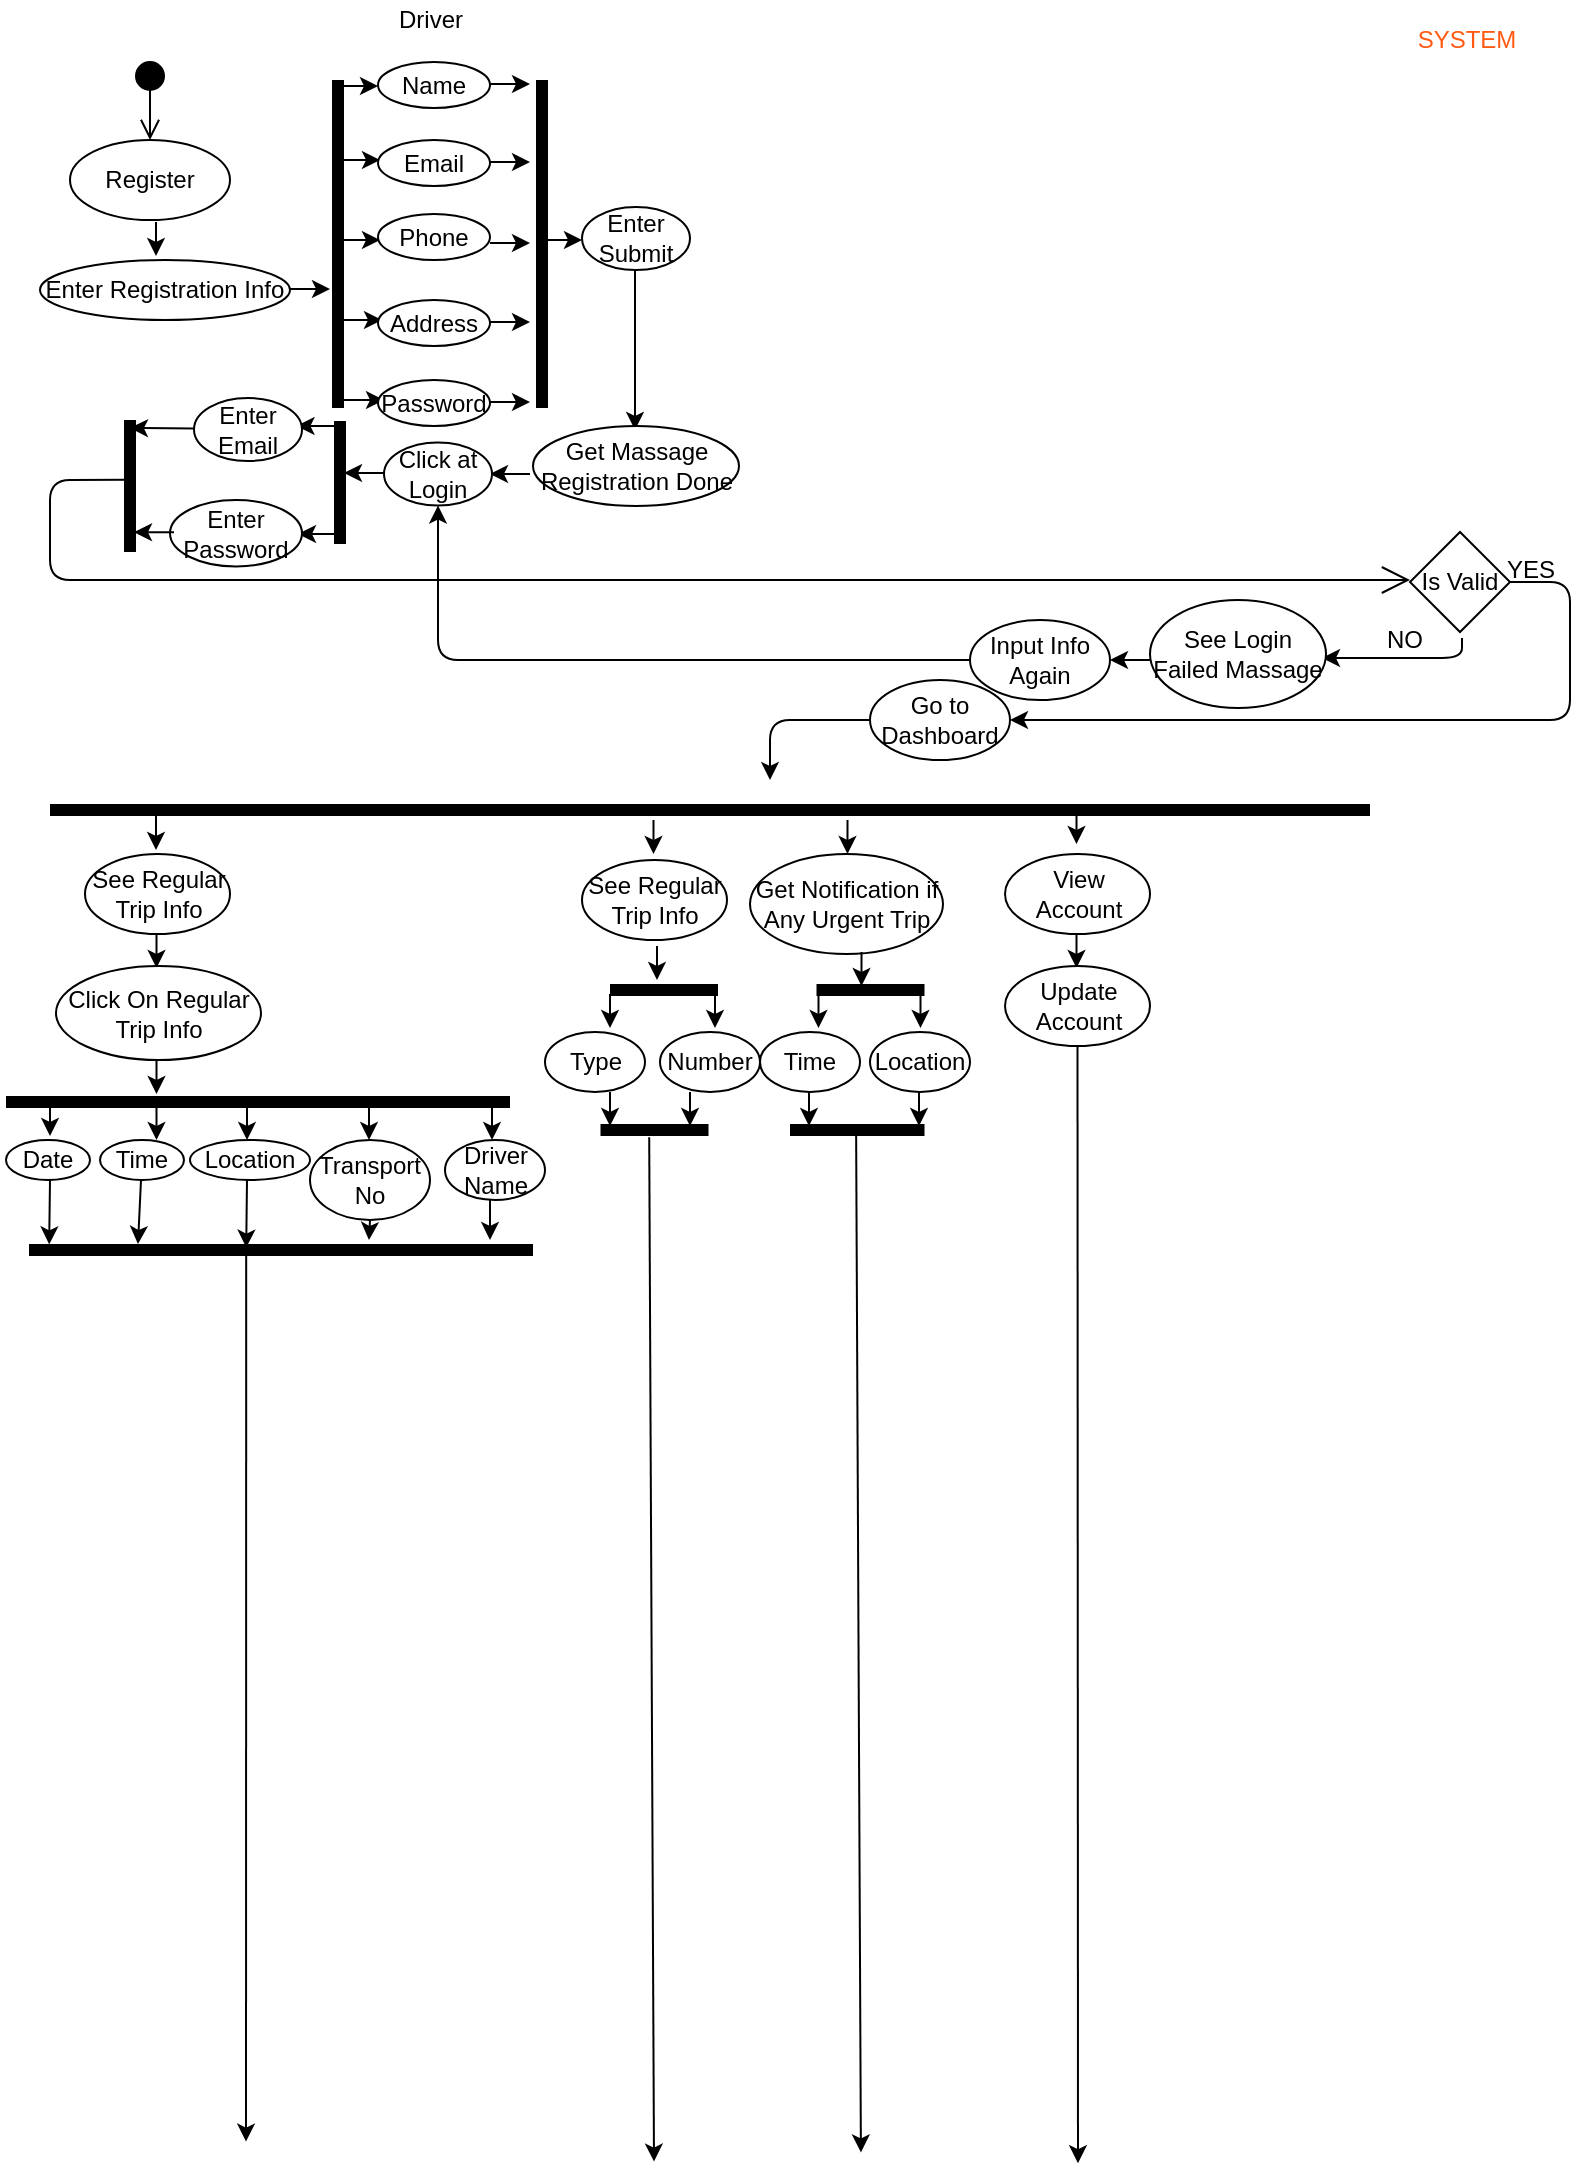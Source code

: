 <mxfile version="14.9.6" type="github">
  <diagram id="NBqRJTqcQL_MeElaurz1" name="Page-1">
    <mxGraphModel dx="1038" dy="579" grid="1" gridSize="10" guides="1" tooltips="1" connect="1" arrows="1" fold="1" page="1" pageScale="1" pageWidth="827" pageHeight="1169" math="0" shadow="0">
      <root>
        <mxCell id="0" />
        <mxCell id="1" parent="0" />
        <mxCell id="kdDCr_MIz2S15lqG9rGP-2" value="" style="html=1;verticalAlign=bottom;startArrow=circle;startFill=1;endArrow=open;startSize=6;endSize=8;" edge="1" parent="1">
          <mxGeometry x="35" y="10" width="80" as="geometry">
            <mxPoint x="90" y="30" as="sourcePoint" />
            <mxPoint x="90" y="70" as="targetPoint" />
          </mxGeometry>
        </mxCell>
        <mxCell id="kdDCr_MIz2S15lqG9rGP-3" value="Register" style="ellipse;whiteSpace=wrap;html=1;" vertex="1" parent="1">
          <mxGeometry x="50" y="70" width="80" height="40" as="geometry" />
        </mxCell>
        <mxCell id="kdDCr_MIz2S15lqG9rGP-4" value="" style="endArrow=classic;html=1;" edge="1" parent="1">
          <mxGeometry x="35" y="10" width="50" height="50" as="geometry">
            <mxPoint x="93" y="111" as="sourcePoint" />
            <mxPoint x="93" y="128" as="targetPoint" />
          </mxGeometry>
        </mxCell>
        <mxCell id="kdDCr_MIz2S15lqG9rGP-5" value="Enter Registration Info" style="ellipse;whiteSpace=wrap;html=1;" vertex="1" parent="1">
          <mxGeometry x="35" y="130" width="125" height="30" as="geometry" />
        </mxCell>
        <mxCell id="kdDCr_MIz2S15lqG9rGP-6" value="" style="shape=line;html=1;strokeWidth=6;rotation=-90;" vertex="1" parent="1">
          <mxGeometry x="102" y="117" width="164" height="10" as="geometry" />
        </mxCell>
        <mxCell id="kdDCr_MIz2S15lqG9rGP-7" value="" style="endArrow=classic;html=1;" edge="1" parent="1">
          <mxGeometry x="35" y="10" width="50" height="50" as="geometry">
            <mxPoint x="160" y="144.5" as="sourcePoint" />
            <mxPoint x="180" y="144.5" as="targetPoint" />
          </mxGeometry>
        </mxCell>
        <mxCell id="kdDCr_MIz2S15lqG9rGP-8" value="" style="endArrow=classic;html=1;" edge="1" parent="1">
          <mxGeometry x="35" y="10" width="50" height="50" as="geometry">
            <mxPoint x="184" y="43" as="sourcePoint" />
            <mxPoint x="204" y="43" as="targetPoint" />
          </mxGeometry>
        </mxCell>
        <mxCell id="kdDCr_MIz2S15lqG9rGP-9" value="" style="endArrow=classic;html=1;" edge="1" parent="1">
          <mxGeometry x="35" y="10" width="50" height="50" as="geometry">
            <mxPoint x="185" y="80" as="sourcePoint" />
            <mxPoint x="205" y="80" as="targetPoint" />
          </mxGeometry>
        </mxCell>
        <mxCell id="kdDCr_MIz2S15lqG9rGP-10" value="" style="endArrow=classic;html=1;" edge="1" parent="1">
          <mxGeometry x="35" y="10" width="50" height="50" as="geometry">
            <mxPoint x="185" y="120" as="sourcePoint" />
            <mxPoint x="205" y="120" as="targetPoint" />
          </mxGeometry>
        </mxCell>
        <mxCell id="kdDCr_MIz2S15lqG9rGP-11" value="" style="endArrow=classic;html=1;" edge="1" parent="1">
          <mxGeometry x="35" y="10" width="50" height="50" as="geometry">
            <mxPoint x="186" y="160" as="sourcePoint" />
            <mxPoint x="206" y="160" as="targetPoint" />
          </mxGeometry>
        </mxCell>
        <mxCell id="kdDCr_MIz2S15lqG9rGP-12" value="" style="endArrow=classic;html=1;" edge="1" parent="1">
          <mxGeometry x="35" y="10" width="50" height="50" as="geometry">
            <mxPoint x="187" y="200" as="sourcePoint" />
            <mxPoint x="207" y="200" as="targetPoint" />
          </mxGeometry>
        </mxCell>
        <mxCell id="kdDCr_MIz2S15lqG9rGP-13" value="Name" style="ellipse;whiteSpace=wrap;html=1;" vertex="1" parent="1">
          <mxGeometry x="204" y="31" width="56" height="23" as="geometry" />
        </mxCell>
        <mxCell id="kdDCr_MIz2S15lqG9rGP-14" value="Email" style="ellipse;whiteSpace=wrap;html=1;" vertex="1" parent="1">
          <mxGeometry x="204" y="70" width="56" height="23" as="geometry" />
        </mxCell>
        <mxCell id="kdDCr_MIz2S15lqG9rGP-15" value="Phone" style="ellipse;whiteSpace=wrap;html=1;" vertex="1" parent="1">
          <mxGeometry x="204" y="107" width="56" height="23" as="geometry" />
        </mxCell>
        <mxCell id="kdDCr_MIz2S15lqG9rGP-16" value="Address" style="ellipse;whiteSpace=wrap;html=1;" vertex="1" parent="1">
          <mxGeometry x="204" y="150" width="56" height="23" as="geometry" />
        </mxCell>
        <mxCell id="kdDCr_MIz2S15lqG9rGP-17" value="Password" style="ellipse;whiteSpace=wrap;html=1;" vertex="1" parent="1">
          <mxGeometry x="204" y="190" width="56" height="23" as="geometry" />
        </mxCell>
        <mxCell id="kdDCr_MIz2S15lqG9rGP-18" value="" style="endArrow=classic;html=1;" edge="1" parent="1">
          <mxGeometry x="35" y="10" width="50" height="50" as="geometry">
            <mxPoint x="260" y="42" as="sourcePoint" />
            <mxPoint x="280" y="42" as="targetPoint" />
          </mxGeometry>
        </mxCell>
        <mxCell id="kdDCr_MIz2S15lqG9rGP-19" value="" style="endArrow=classic;html=1;" edge="1" parent="1">
          <mxGeometry x="35" y="10" width="50" height="50" as="geometry">
            <mxPoint x="260" y="81" as="sourcePoint" />
            <mxPoint x="280" y="81" as="targetPoint" />
          </mxGeometry>
        </mxCell>
        <mxCell id="kdDCr_MIz2S15lqG9rGP-20" value="" style="endArrow=classic;html=1;" edge="1" parent="1">
          <mxGeometry x="35" y="10" width="50" height="50" as="geometry">
            <mxPoint x="260" y="121.5" as="sourcePoint" />
            <mxPoint x="280" y="121.5" as="targetPoint" />
          </mxGeometry>
        </mxCell>
        <mxCell id="kdDCr_MIz2S15lqG9rGP-21" value="" style="endArrow=classic;html=1;" edge="1" parent="1">
          <mxGeometry x="35" y="10" width="50" height="50" as="geometry">
            <mxPoint x="260" y="161" as="sourcePoint" />
            <mxPoint x="280" y="161" as="targetPoint" />
          </mxGeometry>
        </mxCell>
        <mxCell id="kdDCr_MIz2S15lqG9rGP-22" value="" style="endArrow=classic;html=1;" edge="1" parent="1">
          <mxGeometry x="35" y="10" width="50" height="50" as="geometry">
            <mxPoint x="260" y="201" as="sourcePoint" />
            <mxPoint x="280" y="201" as="targetPoint" />
          </mxGeometry>
        </mxCell>
        <mxCell id="kdDCr_MIz2S15lqG9rGP-23" value="" style="shape=line;html=1;strokeWidth=6;rotation=-90;" vertex="1" parent="1">
          <mxGeometry x="204" y="117" width="164" height="10" as="geometry" />
        </mxCell>
        <mxCell id="kdDCr_MIz2S15lqG9rGP-24" value="" style="endArrow=classic;html=1;" edge="1" parent="1">
          <mxGeometry x="35" y="10" width="50" height="50" as="geometry">
            <mxPoint x="286" y="120" as="sourcePoint" />
            <mxPoint x="306" y="120" as="targetPoint" />
          </mxGeometry>
        </mxCell>
        <mxCell id="kdDCr_MIz2S15lqG9rGP-25" value="Enter Submit" style="ellipse;whiteSpace=wrap;html=1;" vertex="1" parent="1">
          <mxGeometry x="306" y="103.5" width="54" height="31.5" as="geometry" />
        </mxCell>
        <mxCell id="kdDCr_MIz2S15lqG9rGP-26" value="" style="endArrow=classic;html=1;" edge="1" parent="1">
          <mxGeometry x="35" y="10" width="50" height="50" as="geometry">
            <mxPoint x="332.5" y="135" as="sourcePoint" />
            <mxPoint x="332.5" y="215" as="targetPoint" />
          </mxGeometry>
        </mxCell>
        <mxCell id="kdDCr_MIz2S15lqG9rGP-27" value="Get Massage Registration Done" style="ellipse;whiteSpace=wrap;html=1;" vertex="1" parent="1">
          <mxGeometry x="281.5" y="213" width="103" height="40" as="geometry" />
        </mxCell>
        <mxCell id="kdDCr_MIz2S15lqG9rGP-28" value="" style="endArrow=classic;html=1;" edge="1" parent="1">
          <mxGeometry x="35" y="10" width="50" height="50" as="geometry">
            <mxPoint x="280" y="237" as="sourcePoint" />
            <mxPoint x="260" y="237" as="targetPoint" />
          </mxGeometry>
        </mxCell>
        <mxCell id="kdDCr_MIz2S15lqG9rGP-29" value="Click at Login" style="ellipse;whiteSpace=wrap;html=1;" vertex="1" parent="1">
          <mxGeometry x="207" y="221.25" width="54" height="31.5" as="geometry" />
        </mxCell>
        <mxCell id="kdDCr_MIz2S15lqG9rGP-30" value="" style="endArrow=classic;html=1;" edge="1" parent="1">
          <mxGeometry x="35" y="10" width="50" height="50" as="geometry">
            <mxPoint x="207" y="236.5" as="sourcePoint" />
            <mxPoint x="187" y="236.5" as="targetPoint" />
          </mxGeometry>
        </mxCell>
        <mxCell id="kdDCr_MIz2S15lqG9rGP-31" value="" style="shape=line;html=1;strokeWidth=6;rotation=-90;" vertex="1" parent="1">
          <mxGeometry x="154.25" y="236.25" width="61.5" height="10" as="geometry" />
        </mxCell>
        <mxCell id="kdDCr_MIz2S15lqG9rGP-32" value="" style="endArrow=classic;html=1;" edge="1" parent="1">
          <mxGeometry x="35" y="10" width="50" height="50" as="geometry">
            <mxPoint x="183.25" y="213" as="sourcePoint" />
            <mxPoint x="163.25" y="213" as="targetPoint" />
          </mxGeometry>
        </mxCell>
        <mxCell id="kdDCr_MIz2S15lqG9rGP-33" value="" style="endArrow=classic;html=1;" edge="1" parent="1">
          <mxGeometry x="35" y="10" width="50" height="50" as="geometry">
            <mxPoint x="184" y="267" as="sourcePoint" />
            <mxPoint x="164" y="267" as="targetPoint" />
          </mxGeometry>
        </mxCell>
        <mxCell id="kdDCr_MIz2S15lqG9rGP-34" value="Enter Email" style="ellipse;whiteSpace=wrap;html=1;" vertex="1" parent="1">
          <mxGeometry x="112" y="199" width="54" height="31.5" as="geometry" />
        </mxCell>
        <mxCell id="kdDCr_MIz2S15lqG9rGP-35" value="Enter Password" style="ellipse;whiteSpace=wrap;html=1;" vertex="1" parent="1">
          <mxGeometry x="100" y="250" width="66" height="33.25" as="geometry" />
        </mxCell>
        <mxCell id="kdDCr_MIz2S15lqG9rGP-36" value="" style="shape=line;html=1;strokeWidth=6;rotation=-90;" vertex="1" parent="1">
          <mxGeometry x="47" y="238" width="66" height="10" as="geometry" />
        </mxCell>
        <mxCell id="kdDCr_MIz2S15lqG9rGP-37" value="" style="endArrow=classic;html=1;" edge="1" parent="1">
          <mxGeometry x="35" y="10" width="50" height="50" as="geometry">
            <mxPoint x="112" y="214.25" as="sourcePoint" />
            <mxPoint x="80" y="214" as="targetPoint" />
          </mxGeometry>
        </mxCell>
        <mxCell id="kdDCr_MIz2S15lqG9rGP-38" value="" style="endArrow=classic;html=1;" edge="1" parent="1">
          <mxGeometry x="35" y="10" width="50" height="50" as="geometry">
            <mxPoint x="102" y="266.13" as="sourcePoint" />
            <mxPoint x="82" y="266.13" as="targetPoint" />
          </mxGeometry>
        </mxCell>
        <mxCell id="kdDCr_MIz2S15lqG9rGP-39" value="" style="endArrow=open;endFill=1;endSize=12;html=1;exitX=0.548;exitY=0.3;exitDx=0;exitDy=0;exitPerimeter=0;" edge="1" parent="1" source="kdDCr_MIz2S15lqG9rGP-36">
          <mxGeometry x="35" y="10" width="160" as="geometry">
            <mxPoint x="330" y="170" as="sourcePoint" />
            <mxPoint x="720" y="290" as="targetPoint" />
            <Array as="points">
              <mxPoint x="40" y="240" />
              <mxPoint x="40" y="290" />
            </Array>
          </mxGeometry>
        </mxCell>
        <mxCell id="kdDCr_MIz2S15lqG9rGP-40" value="&lt;font color=&quot;#ff5b14&quot;&gt;SYSTEM&lt;/font&gt;" style="text;html=1;align=center;verticalAlign=middle;resizable=0;points=[];autosize=1;strokeColor=none;" vertex="1" parent="1">
          <mxGeometry x="713" y="10" width="70" height="20" as="geometry" />
        </mxCell>
        <mxCell id="kdDCr_MIz2S15lqG9rGP-41" value="Is Valid" style="rhombus;whiteSpace=wrap;html=1;strokeColor=#000000;" vertex="1" parent="1">
          <mxGeometry x="720" y="266" width="50" height="50" as="geometry" />
        </mxCell>
        <mxCell id="kdDCr_MIz2S15lqG9rGP-42" value="" style="endArrow=classic;html=1;" edge="1" parent="1">
          <mxGeometry x="35" y="10" width="50" height="50" as="geometry">
            <mxPoint x="746" y="319" as="sourcePoint" />
            <mxPoint x="676" y="329" as="targetPoint" />
            <Array as="points">
              <mxPoint x="746" y="329" />
            </Array>
          </mxGeometry>
        </mxCell>
        <mxCell id="kdDCr_MIz2S15lqG9rGP-43" value="NO" style="text;html=1;align=center;verticalAlign=middle;resizable=0;points=[];autosize=1;strokeColor=none;" vertex="1" parent="1">
          <mxGeometry x="702" y="310" width="30" height="20" as="geometry" />
        </mxCell>
        <mxCell id="kdDCr_MIz2S15lqG9rGP-44" value="See Login Failed Massage" style="ellipse;whiteSpace=wrap;html=1;" vertex="1" parent="1">
          <mxGeometry x="590" y="300" width="88" height="54" as="geometry" />
        </mxCell>
        <mxCell id="kdDCr_MIz2S15lqG9rGP-45" value="" style="endArrow=classic;html=1;" edge="1" parent="1">
          <mxGeometry x="35" y="10" width="50" height="50" as="geometry">
            <mxPoint x="590" y="330" as="sourcePoint" />
            <mxPoint x="570" y="330" as="targetPoint" />
          </mxGeometry>
        </mxCell>
        <mxCell id="kdDCr_MIz2S15lqG9rGP-46" value="Input Info Again" style="ellipse;whiteSpace=wrap;html=1;" vertex="1" parent="1">
          <mxGeometry x="500" y="310" width="70" height="40" as="geometry" />
        </mxCell>
        <mxCell id="kdDCr_MIz2S15lqG9rGP-47" value="" style="endArrow=classic;html=1;exitX=0;exitY=0.5;exitDx=0;exitDy=0;entryX=0.5;entryY=1;entryDx=0;entryDy=0;" edge="1" parent="1" source="kdDCr_MIz2S15lqG9rGP-46" target="kdDCr_MIz2S15lqG9rGP-29">
          <mxGeometry x="35" y="10" width="50" height="50" as="geometry">
            <mxPoint x="390" y="190" as="sourcePoint" />
            <mxPoint x="440" y="140" as="targetPoint" />
            <Array as="points">
              <mxPoint x="234" y="330" />
            </Array>
          </mxGeometry>
        </mxCell>
        <mxCell id="kdDCr_MIz2S15lqG9rGP-48" value="" style="endArrow=classic;html=1;exitX=1;exitY=0.5;exitDx=0;exitDy=0;" edge="1" parent="1" source="kdDCr_MIz2S15lqG9rGP-41">
          <mxGeometry x="35" y="10" width="50" height="50" as="geometry">
            <mxPoint x="390" y="290" as="sourcePoint" />
            <mxPoint x="520" y="360" as="targetPoint" />
            <Array as="points">
              <mxPoint x="800" y="291" />
              <mxPoint x="800" y="360" />
            </Array>
          </mxGeometry>
        </mxCell>
        <mxCell id="kdDCr_MIz2S15lqG9rGP-49" value="YES" style="text;html=1;align=center;verticalAlign=middle;resizable=0;points=[];autosize=1;strokeColor=none;" vertex="1" parent="1">
          <mxGeometry x="760" y="275" width="40" height="20" as="geometry" />
        </mxCell>
        <mxCell id="kdDCr_MIz2S15lqG9rGP-50" value="Go to Dashboard" style="ellipse;whiteSpace=wrap;html=1;" vertex="1" parent="1">
          <mxGeometry x="450" y="340" width="70" height="40" as="geometry" />
        </mxCell>
        <mxCell id="kdDCr_MIz2S15lqG9rGP-51" value="Driver" style="text;html=1;align=center;verticalAlign=middle;resizable=0;points=[];autosize=1;strokeColor=none;" vertex="1" parent="1">
          <mxGeometry x="205" width="50" height="20" as="geometry" />
        </mxCell>
        <mxCell id="kdDCr_MIz2S15lqG9rGP-52" value="" style="endArrow=classic;html=1;exitX=0;exitY=0.5;exitDx=0;exitDy=0;" edge="1" parent="1" source="kdDCr_MIz2S15lqG9rGP-50">
          <mxGeometry width="50" height="50" relative="1" as="geometry">
            <mxPoint x="390" y="520" as="sourcePoint" />
            <mxPoint x="400" y="390" as="targetPoint" />
            <Array as="points">
              <mxPoint x="400" y="360" />
            </Array>
          </mxGeometry>
        </mxCell>
        <mxCell id="kdDCr_MIz2S15lqG9rGP-53" value="" style="shape=line;html=1;strokeWidth=6;rotation=0;" vertex="1" parent="1">
          <mxGeometry x="40" y="400" width="660" height="10" as="geometry" />
        </mxCell>
        <mxCell id="kdDCr_MIz2S15lqG9rGP-55" value="" style="endArrow=classic;html=1;" edge="1" parent="1">
          <mxGeometry x="35" y="307" width="50" height="50" as="geometry">
            <mxPoint x="93" y="408" as="sourcePoint" />
            <mxPoint x="93" y="425" as="targetPoint" />
          </mxGeometry>
        </mxCell>
        <mxCell id="kdDCr_MIz2S15lqG9rGP-56" value="" style="endArrow=classic;html=1;" edge="1" parent="1">
          <mxGeometry x="283.75" y="309" width="50" height="50" as="geometry">
            <mxPoint x="341.75" y="410" as="sourcePoint" />
            <mxPoint x="341.75" y="427" as="targetPoint" />
          </mxGeometry>
        </mxCell>
        <mxCell id="kdDCr_MIz2S15lqG9rGP-57" value="" style="endArrow=classic;html=1;" edge="1" parent="1">
          <mxGeometry x="380.75" y="309" width="50" height="50" as="geometry">
            <mxPoint x="438.75" y="410" as="sourcePoint" />
            <mxPoint x="438.75" y="427" as="targetPoint" />
          </mxGeometry>
        </mxCell>
        <mxCell id="kdDCr_MIz2S15lqG9rGP-58" value="" style="endArrow=classic;html=1;" edge="1" parent="1">
          <mxGeometry x="495.25" y="304" width="50" height="50" as="geometry">
            <mxPoint x="553.25" y="405" as="sourcePoint" />
            <mxPoint x="553.25" y="422" as="targetPoint" />
          </mxGeometry>
        </mxCell>
        <mxCell id="kdDCr_MIz2S15lqG9rGP-59" value="See Regular Trip Info" style="ellipse;whiteSpace=wrap;html=1;" vertex="1" parent="1">
          <mxGeometry x="57.5" y="427" width="72.5" height="40" as="geometry" />
        </mxCell>
        <mxCell id="kdDCr_MIz2S15lqG9rGP-60" value="See Regular Trip Info" style="ellipse;whiteSpace=wrap;html=1;" vertex="1" parent="1">
          <mxGeometry x="306" y="430" width="72.5" height="40" as="geometry" />
        </mxCell>
        <mxCell id="kdDCr_MIz2S15lqG9rGP-61" value="Get Notification if Any Urgent Trip" style="ellipse;whiteSpace=wrap;html=1;" vertex="1" parent="1">
          <mxGeometry x="390" y="427" width="96.5" height="50" as="geometry" />
        </mxCell>
        <mxCell id="kdDCr_MIz2S15lqG9rGP-62" value="View Account" style="ellipse;whiteSpace=wrap;html=1;" vertex="1" parent="1">
          <mxGeometry x="517.5" y="427" width="72.5" height="40" as="geometry" />
        </mxCell>
        <mxCell id="kdDCr_MIz2S15lqG9rGP-63" value="" style="endArrow=classic;html=1;" edge="1" parent="1">
          <mxGeometry x="35.25" y="366" width="50" height="50" as="geometry">
            <mxPoint x="93.25" y="467" as="sourcePoint" />
            <mxPoint x="93.25" y="484" as="targetPoint" />
          </mxGeometry>
        </mxCell>
        <mxCell id="kdDCr_MIz2S15lqG9rGP-64" value="Click On Regular Trip Info" style="ellipse;whiteSpace=wrap;html=1;" vertex="1" parent="1">
          <mxGeometry x="43" y="483" width="102.5" height="47" as="geometry" />
        </mxCell>
        <mxCell id="kdDCr_MIz2S15lqG9rGP-65" value="" style="shape=line;html=1;strokeWidth=6;rotation=0;" vertex="1" parent="1">
          <mxGeometry x="18" y="546" width="252" height="10" as="geometry" />
        </mxCell>
        <mxCell id="kdDCr_MIz2S15lqG9rGP-66" value="" style="endArrow=classic;html=1;" edge="1" parent="1">
          <mxGeometry x="35.25" y="429" width="50" height="50" as="geometry">
            <mxPoint x="93.25" y="530" as="sourcePoint" />
            <mxPoint x="93.25" y="547" as="targetPoint" />
          </mxGeometry>
        </mxCell>
        <mxCell id="kdDCr_MIz2S15lqG9rGP-67" value="" style="endArrow=classic;html=1;" edge="1" parent="1">
          <mxGeometry x="-18" y="450" width="50" height="50" as="geometry">
            <mxPoint x="40" y="551" as="sourcePoint" />
            <mxPoint x="40" y="568" as="targetPoint" />
          </mxGeometry>
        </mxCell>
        <mxCell id="kdDCr_MIz2S15lqG9rGP-68" value="" style="endArrow=classic;html=1;" edge="1" parent="1">
          <mxGeometry x="35.25" y="452" width="50" height="50" as="geometry">
            <mxPoint x="93.25" y="553" as="sourcePoint" />
            <mxPoint x="93.25" y="570" as="targetPoint" />
          </mxGeometry>
        </mxCell>
        <mxCell id="kdDCr_MIz2S15lqG9rGP-69" value="" style="endArrow=classic;html=1;" edge="1" parent="1">
          <mxGeometry x="80.5" y="452" width="50" height="50" as="geometry">
            <mxPoint x="138.5" y="553" as="sourcePoint" />
            <mxPoint x="138.5" y="570" as="targetPoint" />
          </mxGeometry>
        </mxCell>
        <mxCell id="kdDCr_MIz2S15lqG9rGP-70" value="" style="endArrow=classic;html=1;" edge="1" parent="1">
          <mxGeometry x="141.5" y="452" width="50" height="50" as="geometry">
            <mxPoint x="199.5" y="553" as="sourcePoint" />
            <mxPoint x="199.5" y="570" as="targetPoint" />
          </mxGeometry>
        </mxCell>
        <mxCell id="kdDCr_MIz2S15lqG9rGP-71" value="" style="endArrow=classic;html=1;" edge="1" parent="1">
          <mxGeometry x="203" y="452" width="50" height="50" as="geometry">
            <mxPoint x="261" y="553" as="sourcePoint" />
            <mxPoint x="261" y="570" as="targetPoint" />
          </mxGeometry>
        </mxCell>
        <mxCell id="kdDCr_MIz2S15lqG9rGP-72" value="Date" style="ellipse;whiteSpace=wrap;html=1;" vertex="1" parent="1">
          <mxGeometry x="18" y="570" width="42" height="20" as="geometry" />
        </mxCell>
        <mxCell id="kdDCr_MIz2S15lqG9rGP-73" value="Time" style="ellipse;whiteSpace=wrap;html=1;" vertex="1" parent="1">
          <mxGeometry x="65" y="570" width="42" height="20" as="geometry" />
        </mxCell>
        <mxCell id="kdDCr_MIz2S15lqG9rGP-74" value="Location" style="ellipse;whiteSpace=wrap;html=1;" vertex="1" parent="1">
          <mxGeometry x="110" y="570" width="60" height="20" as="geometry" />
        </mxCell>
        <mxCell id="kdDCr_MIz2S15lqG9rGP-75" value="Transport No" style="ellipse;whiteSpace=wrap;html=1;" vertex="1" parent="1">
          <mxGeometry x="170" y="570" width="60" height="40" as="geometry" />
        </mxCell>
        <mxCell id="kdDCr_MIz2S15lqG9rGP-76" value="Driver Name" style="ellipse;whiteSpace=wrap;html=1;" vertex="1" parent="1">
          <mxGeometry x="237.5" y="570" width="50" height="30" as="geometry" />
        </mxCell>
        <mxCell id="kdDCr_MIz2S15lqG9rGP-77" value="" style="shape=line;html=1;strokeWidth=6;rotation=0;" vertex="1" parent="1">
          <mxGeometry x="29.5" y="620" width="252" height="10" as="geometry" />
        </mxCell>
        <mxCell id="kdDCr_MIz2S15lqG9rGP-78" value="" style="endArrow=classic;html=1;" edge="1" parent="1">
          <mxGeometry x="202" y="499" width="50" height="50" as="geometry">
            <mxPoint x="260" y="600" as="sourcePoint" />
            <mxPoint x="260" y="620" as="targetPoint" />
          </mxGeometry>
        </mxCell>
        <mxCell id="kdDCr_MIz2S15lqG9rGP-79" value="" style="endArrow=classic;html=1;" edge="1" parent="1">
          <mxGeometry x="141.5" y="502" width="50" height="50" as="geometry">
            <mxPoint x="200" y="610" as="sourcePoint" />
            <mxPoint x="199.5" y="620" as="targetPoint" />
          </mxGeometry>
        </mxCell>
        <mxCell id="kdDCr_MIz2S15lqG9rGP-80" value="" style="endArrow=classic;html=1;entryX=0.431;entryY=0.38;entryDx=0;entryDy=0;entryPerimeter=0;" edge="1" parent="1" target="kdDCr_MIz2S15lqG9rGP-77">
          <mxGeometry x="80.5" y="489" width="50" height="50" as="geometry">
            <mxPoint x="138.5" y="590" as="sourcePoint" />
            <mxPoint x="138.5" y="607" as="targetPoint" />
          </mxGeometry>
        </mxCell>
        <mxCell id="kdDCr_MIz2S15lqG9rGP-81" value="" style="endArrow=classic;html=1;" edge="1" parent="1">
          <mxGeometry x="27.5" y="489" width="50" height="50" as="geometry">
            <mxPoint x="85.5" y="590" as="sourcePoint" />
            <mxPoint x="84" y="622" as="targetPoint" />
          </mxGeometry>
        </mxCell>
        <mxCell id="kdDCr_MIz2S15lqG9rGP-82" value="" style="endArrow=classic;html=1;entryX=0.04;entryY=0.22;entryDx=0;entryDy=0;entryPerimeter=0;" edge="1" parent="1" target="kdDCr_MIz2S15lqG9rGP-77">
          <mxGeometry x="-18" y="489" width="50" height="50" as="geometry">
            <mxPoint x="40" y="590" as="sourcePoint" />
            <mxPoint x="40" y="607" as="targetPoint" />
          </mxGeometry>
        </mxCell>
        <mxCell id="kdDCr_MIz2S15lqG9rGP-83" value="" style="endArrow=classic;html=1;exitX=0.431;exitY=0.62;exitDx=0;exitDy=0;exitPerimeter=0;" edge="1" parent="1" source="kdDCr_MIz2S15lqG9rGP-77">
          <mxGeometry width="50" height="50" relative="1" as="geometry">
            <mxPoint x="390" y="600" as="sourcePoint" />
            <mxPoint x="138" y="1070.8" as="targetPoint" />
          </mxGeometry>
        </mxCell>
        <mxCell id="kdDCr_MIz2S15lqG9rGP-84" value="" style="shape=line;html=1;strokeWidth=6;rotation=0;" vertex="1" parent="1">
          <mxGeometry x="320" y="490" width="54" height="10" as="geometry" />
        </mxCell>
        <mxCell id="kdDCr_MIz2S15lqG9rGP-85" value="" style="endArrow=classic;html=1;" edge="1" parent="1">
          <mxGeometry x="285.5" y="372" width="50" height="50" as="geometry">
            <mxPoint x="343.5" y="473" as="sourcePoint" />
            <mxPoint x="343.5" y="490" as="targetPoint" />
          </mxGeometry>
        </mxCell>
        <mxCell id="kdDCr_MIz2S15lqG9rGP-86" value="" style="endArrow=classic;html=1;" edge="1" parent="1">
          <mxGeometry x="262" y="396" width="50" height="50" as="geometry">
            <mxPoint x="320" y="497" as="sourcePoint" />
            <mxPoint x="320" y="514" as="targetPoint" />
          </mxGeometry>
        </mxCell>
        <mxCell id="kdDCr_MIz2S15lqG9rGP-87" value="" style="endArrow=classic;html=1;" edge="1" parent="1">
          <mxGeometry x="314.5" y="396" width="50" height="50" as="geometry">
            <mxPoint x="372.5" y="497" as="sourcePoint" />
            <mxPoint x="372.5" y="514" as="targetPoint" />
          </mxGeometry>
        </mxCell>
        <mxCell id="kdDCr_MIz2S15lqG9rGP-88" value="Type" style="ellipse;whiteSpace=wrap;html=1;" vertex="1" parent="1">
          <mxGeometry x="287.5" y="516" width="50" height="30" as="geometry" />
        </mxCell>
        <mxCell id="kdDCr_MIz2S15lqG9rGP-89" value="Number" style="ellipse;whiteSpace=wrap;html=1;" vertex="1" parent="1">
          <mxGeometry x="345" y="516" width="50" height="30" as="geometry" />
        </mxCell>
        <mxCell id="kdDCr_MIz2S15lqG9rGP-90" value="" style="shape=line;html=1;strokeWidth=6;rotation=0;" vertex="1" parent="1">
          <mxGeometry x="315.25" y="560" width="54" height="10" as="geometry" />
        </mxCell>
        <mxCell id="kdDCr_MIz2S15lqG9rGP-91" value="" style="endArrow=classic;html=1;" edge="1" parent="1">
          <mxGeometry x="302" y="445" width="50" height="50" as="geometry">
            <mxPoint x="360" y="546" as="sourcePoint" />
            <mxPoint x="360" y="563" as="targetPoint" />
          </mxGeometry>
        </mxCell>
        <mxCell id="kdDCr_MIz2S15lqG9rGP-92" value="" style="endArrow=classic;html=1;" edge="1" parent="1">
          <mxGeometry x="262" y="445" width="50" height="50" as="geometry">
            <mxPoint x="320" y="546" as="sourcePoint" />
            <mxPoint x="320" y="563" as="targetPoint" />
          </mxGeometry>
        </mxCell>
        <mxCell id="kdDCr_MIz2S15lqG9rGP-93" value="" style="endArrow=classic;html=1;exitX=0.451;exitY=0.86;exitDx=0;exitDy=0;exitPerimeter=0;" edge="1" parent="1" source="kdDCr_MIz2S15lqG9rGP-90">
          <mxGeometry width="50" height="50" relative="1" as="geometry">
            <mxPoint x="390" y="590" as="sourcePoint" />
            <mxPoint x="342" y="1080.8" as="targetPoint" />
          </mxGeometry>
        </mxCell>
        <mxCell id="kdDCr_MIz2S15lqG9rGP-94" value="" style="endArrow=classic;html=1;" edge="1" parent="1">
          <mxGeometry x="387.75" y="375" width="50" height="50" as="geometry">
            <mxPoint x="445.75" y="476" as="sourcePoint" />
            <mxPoint x="445.75" y="493" as="targetPoint" />
          </mxGeometry>
        </mxCell>
        <mxCell id="kdDCr_MIz2S15lqG9rGP-95" value="" style="shape=line;html=1;strokeWidth=6;rotation=0;" vertex="1" parent="1">
          <mxGeometry x="423.25" y="490" width="54" height="10" as="geometry" />
        </mxCell>
        <mxCell id="kdDCr_MIz2S15lqG9rGP-96" value="" style="endArrow=classic;html=1;" edge="1" parent="1">
          <mxGeometry x="366.25" y="396" width="50" height="50" as="geometry">
            <mxPoint x="424.25" y="497" as="sourcePoint" />
            <mxPoint x="424.25" y="514" as="targetPoint" />
          </mxGeometry>
        </mxCell>
        <mxCell id="kdDCr_MIz2S15lqG9rGP-97" value="" style="endArrow=classic;html=1;" edge="1" parent="1">
          <mxGeometry x="417.25" y="396" width="50" height="50" as="geometry">
            <mxPoint x="475.25" y="497" as="sourcePoint" />
            <mxPoint x="475.25" y="514" as="targetPoint" />
          </mxGeometry>
        </mxCell>
        <mxCell id="kdDCr_MIz2S15lqG9rGP-98" value="Time" style="ellipse;whiteSpace=wrap;html=1;" vertex="1" parent="1">
          <mxGeometry x="395" y="516" width="50" height="30" as="geometry" />
        </mxCell>
        <mxCell id="kdDCr_MIz2S15lqG9rGP-99" value="Location" style="ellipse;whiteSpace=wrap;html=1;" vertex="1" parent="1">
          <mxGeometry x="450" y="516" width="50" height="30" as="geometry" />
        </mxCell>
        <mxCell id="kdDCr_MIz2S15lqG9rGP-101" value="" style="endArrow=classic;html=1;" edge="1" parent="1">
          <mxGeometry x="361.5" y="445" width="50" height="50" as="geometry">
            <mxPoint x="419.5" y="546" as="sourcePoint" />
            <mxPoint x="419.5" y="563" as="targetPoint" />
          </mxGeometry>
        </mxCell>
        <mxCell id="kdDCr_MIz2S15lqG9rGP-102" value="" style="endArrow=classic;html=1;" edge="1" parent="1">
          <mxGeometry x="416.5" y="445" width="50" height="50" as="geometry">
            <mxPoint x="474.5" y="546" as="sourcePoint" />
            <mxPoint x="474.5" y="563" as="targetPoint" />
          </mxGeometry>
        </mxCell>
        <mxCell id="kdDCr_MIz2S15lqG9rGP-103" value="" style="shape=line;html=1;strokeWidth=6;rotation=0;" vertex="1" parent="1">
          <mxGeometry x="410" y="560" width="67.25" height="10" as="geometry" />
        </mxCell>
        <mxCell id="kdDCr_MIz2S15lqG9rGP-104" value="" style="endArrow=classic;html=1;exitX=0.451;exitY=0.86;exitDx=0;exitDy=0;exitPerimeter=0;" edge="1" parent="1">
          <mxGeometry width="50" height="50" relative="1" as="geometry">
            <mxPoint x="443.054" y="564.0" as="sourcePoint" />
            <mxPoint x="445.45" y="1076.2" as="targetPoint" />
          </mxGeometry>
        </mxCell>
        <mxCell id="kdDCr_MIz2S15lqG9rGP-106" value="" style="endArrow=classic;html=1;" edge="1" parent="1">
          <mxGeometry x="495.25" y="366" width="50" height="50" as="geometry">
            <mxPoint x="553.25" y="467" as="sourcePoint" />
            <mxPoint x="553.25" y="484" as="targetPoint" />
          </mxGeometry>
        </mxCell>
        <mxCell id="kdDCr_MIz2S15lqG9rGP-107" value="Update Account" style="ellipse;whiteSpace=wrap;html=1;" vertex="1" parent="1">
          <mxGeometry x="517.5" y="483" width="72.5" height="40" as="geometry" />
        </mxCell>
        <mxCell id="kdDCr_MIz2S15lqG9rGP-108" value="" style="endArrow=classic;html=1;exitX=0.5;exitY=1;exitDx=0;exitDy=0;" edge="1" parent="1" source="kdDCr_MIz2S15lqG9rGP-107">
          <mxGeometry width="50" height="50" relative="1" as="geometry">
            <mxPoint x="390" y="530" as="sourcePoint" />
            <mxPoint x="554" y="1081.6" as="targetPoint" />
          </mxGeometry>
        </mxCell>
      </root>
    </mxGraphModel>
  </diagram>
</mxfile>
